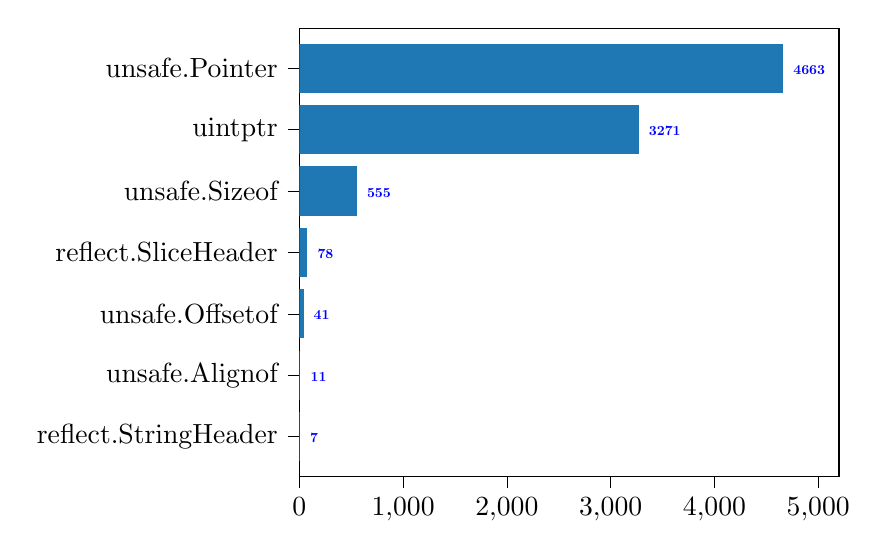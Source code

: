 % This file was created by tikzplotlib v0.9.2.
\begin{tikzpicture}

\definecolor{color0}{rgb}{0.122,0.467,0.706}

\begin{axis}[
tick align=outside,
tick pos=left,
x grid style={white!69.02!black},
xmin=0, xmax=5200,
xtick style={color=black},
y grid style={white!69.02!black},
ymin=-0.65, ymax=6.65,
ytick style={color=black},
ytick={0,1,2,3,4,5,6},
yticklabels={reflect.StringHeader,unsafe.Alignof,unsafe.Offsetof,reflect.SliceHeader,unsafe.Sizeof,uintptr,unsafe.Pointer}
]
\draw[draw=none,fill=color0] (axis cs:0,-0.4) rectangle (axis cs:7,0.4);
\addlegendimage{ybar,ybar legend,draw=none,fill=color0};

\draw[draw=none,fill=color0] (axis cs:0,0.6) rectangle (axis cs:11,1.4);
\draw[draw=none,fill=color0] (axis cs:0,1.6) rectangle (axis cs:41,2.4);
\draw[draw=none,fill=color0] (axis cs:0,2.6) rectangle (axis cs:78,3.4);
\draw[draw=none,fill=color0] (axis cs:0,3.6) rectangle (axis cs:555,4.4);
\draw[draw=none,fill=color0] (axis cs:0,4.6) rectangle (axis cs:3271,5.4);
\draw[draw=none,fill=color0] (axis cs:0,5.6) rectangle (axis cs:4663,6.4);
\draw (axis cs:57,-0.1) node[
  scale=0.5,
  anchor=base west,
  text=blue,
  rotate=0.0
]{\bfseries 7};
\draw (axis cs:61,0.9) node[
  scale=0.5,
  anchor=base west,
  text=blue,
  rotate=0.0
]{\bfseries 11};
\draw (axis cs:91,1.9) node[
  scale=0.5,
  anchor=base west,
  text=blue,
  rotate=0.0
]{\bfseries 41};
\draw (axis cs:128,2.9) node[
  scale=0.5,
  anchor=base west,
  text=blue,
  rotate=0.0
]{\bfseries 78};
\draw (axis cs:605,3.9) node[
  scale=0.5,
  anchor=base west,
  text=blue,
  rotate=0.0
]{\bfseries 555};
\draw (axis cs:3321,4.9) node[
  scale=0.5,
  anchor=base west,
  text=blue,
  rotate=0.0
]{\bfseries 3271};
\draw (axis cs:4713,5.9) node[
  scale=0.5,
  anchor=base west,
  text=blue,
  rotate=0.0
]{\bfseries 4663};
\end{axis}

\end{tikzpicture}
